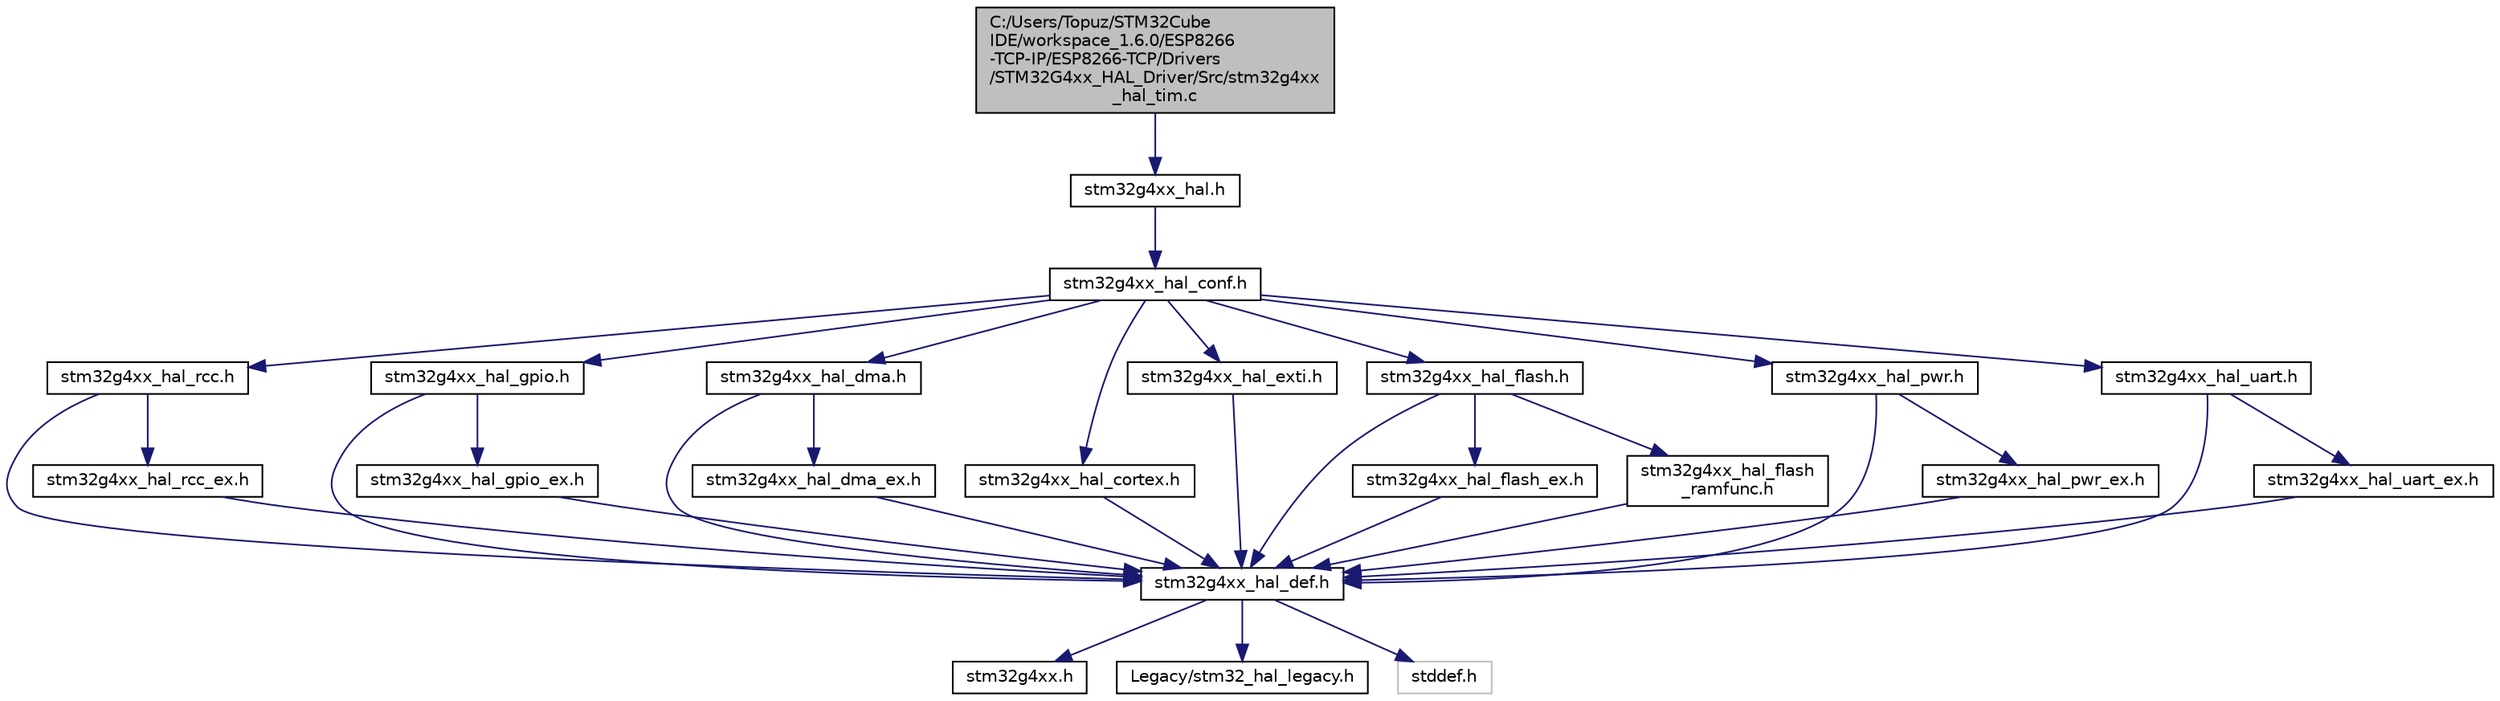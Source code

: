 digraph "C:/Users/Topuz/STM32CubeIDE/workspace_1.6.0/ESP8266-TCP-IP/ESP8266-TCP/Drivers/STM32G4xx_HAL_Driver/Src/stm32g4xx_hal_tim.c"
{
 // LATEX_PDF_SIZE
  edge [fontname="Helvetica",fontsize="10",labelfontname="Helvetica",labelfontsize="10"];
  node [fontname="Helvetica",fontsize="10",shape=record];
  Node1 [label="C:/Users/Topuz/STM32Cube\lIDE/workspace_1.6.0/ESP8266\l-TCP-IP/ESP8266-TCP/Drivers\l/STM32G4xx_HAL_Driver/Src/stm32g4xx\l_hal_tim.c",height=0.2,width=0.4,color="black", fillcolor="grey75", style="filled", fontcolor="black",tooltip="TIM HAL module driver. This file provides firmware functions to manage the following functionalities ..."];
  Node1 -> Node2 [color="midnightblue",fontsize="10",style="solid",fontname="Helvetica"];
  Node2 [label="stm32g4xx_hal.h",height=0.2,width=0.4,color="black", fillcolor="white", style="filled",URL="$stm32g4xx__hal_8h.html",tooltip="This file contains all the functions prototypes for the HAL module driver."];
  Node2 -> Node3 [color="midnightblue",fontsize="10",style="solid",fontname="Helvetica"];
  Node3 [label="stm32g4xx_hal_conf.h",height=0.2,width=0.4,color="black", fillcolor="white", style="filled",URL="$stm32g4xx__hal__conf_8h.html",tooltip="HAL configuration file."];
  Node3 -> Node4 [color="midnightblue",fontsize="10",style="solid",fontname="Helvetica"];
  Node4 [label="stm32g4xx_hal_rcc.h",height=0.2,width=0.4,color="black", fillcolor="white", style="filled",URL="$stm32g4xx__hal__rcc_8h.html",tooltip="Header file of RCC HAL module."];
  Node4 -> Node5 [color="midnightblue",fontsize="10",style="solid",fontname="Helvetica"];
  Node5 [label="stm32g4xx_hal_def.h",height=0.2,width=0.4,color="black", fillcolor="white", style="filled",URL="$stm32g4xx__hal__def_8h.html",tooltip="This file contains HAL common defines, enumeration, macros and structures definitions."];
  Node5 -> Node6 [color="midnightblue",fontsize="10",style="solid",fontname="Helvetica"];
  Node6 [label="stm32g4xx.h",height=0.2,width=0.4,color="black", fillcolor="white", style="filled",URL="$stm32g4xx_8h.html",tooltip="CMSIS STM32G4xx Device Peripheral Access Layer Header File."];
  Node5 -> Node7 [color="midnightblue",fontsize="10",style="solid",fontname="Helvetica"];
  Node7 [label="Legacy/stm32_hal_legacy.h",height=0.2,width=0.4,color="black", fillcolor="white", style="filled",URL="$stm32__hal__legacy_8h.html",tooltip="This file contains aliases definition for the STM32Cube HAL constants macros and functions maintained..."];
  Node5 -> Node8 [color="midnightblue",fontsize="10",style="solid",fontname="Helvetica"];
  Node8 [label="stddef.h",height=0.2,width=0.4,color="grey75", fillcolor="white", style="filled",tooltip=" "];
  Node4 -> Node9 [color="midnightblue",fontsize="10",style="solid",fontname="Helvetica"];
  Node9 [label="stm32g4xx_hal_rcc_ex.h",height=0.2,width=0.4,color="black", fillcolor="white", style="filled",URL="$stm32g4xx__hal__rcc__ex_8h.html",tooltip="Header file of RCC HAL Extended module."];
  Node9 -> Node5 [color="midnightblue",fontsize="10",style="solid",fontname="Helvetica"];
  Node3 -> Node10 [color="midnightblue",fontsize="10",style="solid",fontname="Helvetica"];
  Node10 [label="stm32g4xx_hal_gpio.h",height=0.2,width=0.4,color="black", fillcolor="white", style="filled",URL="$stm32g4xx__hal__gpio_8h.html",tooltip="Header file of GPIO HAL module."];
  Node10 -> Node5 [color="midnightblue",fontsize="10",style="solid",fontname="Helvetica"];
  Node10 -> Node11 [color="midnightblue",fontsize="10",style="solid",fontname="Helvetica"];
  Node11 [label="stm32g4xx_hal_gpio_ex.h",height=0.2,width=0.4,color="black", fillcolor="white", style="filled",URL="$stm32g4xx__hal__gpio__ex_8h.html",tooltip="Header file of GPIO HAL Extended module."];
  Node11 -> Node5 [color="midnightblue",fontsize="10",style="solid",fontname="Helvetica"];
  Node3 -> Node12 [color="midnightblue",fontsize="10",style="solid",fontname="Helvetica"];
  Node12 [label="stm32g4xx_hal_dma.h",height=0.2,width=0.4,color="black", fillcolor="white", style="filled",URL="$stm32g4xx__hal__dma_8h.html",tooltip="Header file of DMA HAL module."];
  Node12 -> Node5 [color="midnightblue",fontsize="10",style="solid",fontname="Helvetica"];
  Node12 -> Node13 [color="midnightblue",fontsize="10",style="solid",fontname="Helvetica"];
  Node13 [label="stm32g4xx_hal_dma_ex.h",height=0.2,width=0.4,color="black", fillcolor="white", style="filled",URL="$stm32g4xx__hal__dma__ex_8h.html",tooltip="Header file of DMA HAL extension module."];
  Node13 -> Node5 [color="midnightblue",fontsize="10",style="solid",fontname="Helvetica"];
  Node3 -> Node14 [color="midnightblue",fontsize="10",style="solid",fontname="Helvetica"];
  Node14 [label="stm32g4xx_hal_cortex.h",height=0.2,width=0.4,color="black", fillcolor="white", style="filled",URL="$stm32g4xx__hal__cortex_8h.html",tooltip="Header file of CORTEX HAL module."];
  Node14 -> Node5 [color="midnightblue",fontsize="10",style="solid",fontname="Helvetica"];
  Node3 -> Node15 [color="midnightblue",fontsize="10",style="solid",fontname="Helvetica"];
  Node15 [label="stm32g4xx_hal_exti.h",height=0.2,width=0.4,color="black", fillcolor="white", style="filled",URL="$stm32g4xx__hal__exti_8h.html",tooltip="Header file of EXTI HAL module."];
  Node15 -> Node5 [color="midnightblue",fontsize="10",style="solid",fontname="Helvetica"];
  Node3 -> Node16 [color="midnightblue",fontsize="10",style="solid",fontname="Helvetica"];
  Node16 [label="stm32g4xx_hal_flash.h",height=0.2,width=0.4,color="black", fillcolor="white", style="filled",URL="$stm32g4xx__hal__flash_8h.html",tooltip="Header file of FLASH HAL module."];
  Node16 -> Node5 [color="midnightblue",fontsize="10",style="solid",fontname="Helvetica"];
  Node16 -> Node17 [color="midnightblue",fontsize="10",style="solid",fontname="Helvetica"];
  Node17 [label="stm32g4xx_hal_flash_ex.h",height=0.2,width=0.4,color="black", fillcolor="white", style="filled",URL="$stm32g4xx__hal__flash__ex_8h.html",tooltip="Header file of FLASH HAL Extended module."];
  Node17 -> Node5 [color="midnightblue",fontsize="10",style="solid",fontname="Helvetica"];
  Node16 -> Node18 [color="midnightblue",fontsize="10",style="solid",fontname="Helvetica"];
  Node18 [label="stm32g4xx_hal_flash\l_ramfunc.h",height=0.2,width=0.4,color="black", fillcolor="white", style="filled",URL="$stm32g4xx__hal__flash__ramfunc_8h.html",tooltip="Header file of FLASH RAMFUNC driver."];
  Node18 -> Node5 [color="midnightblue",fontsize="10",style="solid",fontname="Helvetica"];
  Node3 -> Node19 [color="midnightblue",fontsize="10",style="solid",fontname="Helvetica"];
  Node19 [label="stm32g4xx_hal_pwr.h",height=0.2,width=0.4,color="black", fillcolor="white", style="filled",URL="$stm32g4xx__hal__pwr_8h.html",tooltip="Header file of PWR HAL module."];
  Node19 -> Node5 [color="midnightblue",fontsize="10",style="solid",fontname="Helvetica"];
  Node19 -> Node20 [color="midnightblue",fontsize="10",style="solid",fontname="Helvetica"];
  Node20 [label="stm32g4xx_hal_pwr_ex.h",height=0.2,width=0.4,color="black", fillcolor="white", style="filled",URL="$stm32g4xx__hal__pwr__ex_8h.html",tooltip="Header file of PWR HAL Extended module."];
  Node20 -> Node5 [color="midnightblue",fontsize="10",style="solid",fontname="Helvetica"];
  Node3 -> Node21 [color="midnightblue",fontsize="10",style="solid",fontname="Helvetica"];
  Node21 [label="stm32g4xx_hal_uart.h",height=0.2,width=0.4,color="black", fillcolor="white", style="filled",URL="$stm32g4xx__hal__uart_8h.html",tooltip="Header file of UART HAL module."];
  Node21 -> Node5 [color="midnightblue",fontsize="10",style="solid",fontname="Helvetica"];
  Node21 -> Node22 [color="midnightblue",fontsize="10",style="solid",fontname="Helvetica"];
  Node22 [label="stm32g4xx_hal_uart_ex.h",height=0.2,width=0.4,color="black", fillcolor="white", style="filled",URL="$stm32g4xx__hal__uart__ex_8h.html",tooltip="Header file of UART HAL Extended module."];
  Node22 -> Node5 [color="midnightblue",fontsize="10",style="solid",fontname="Helvetica"];
}
